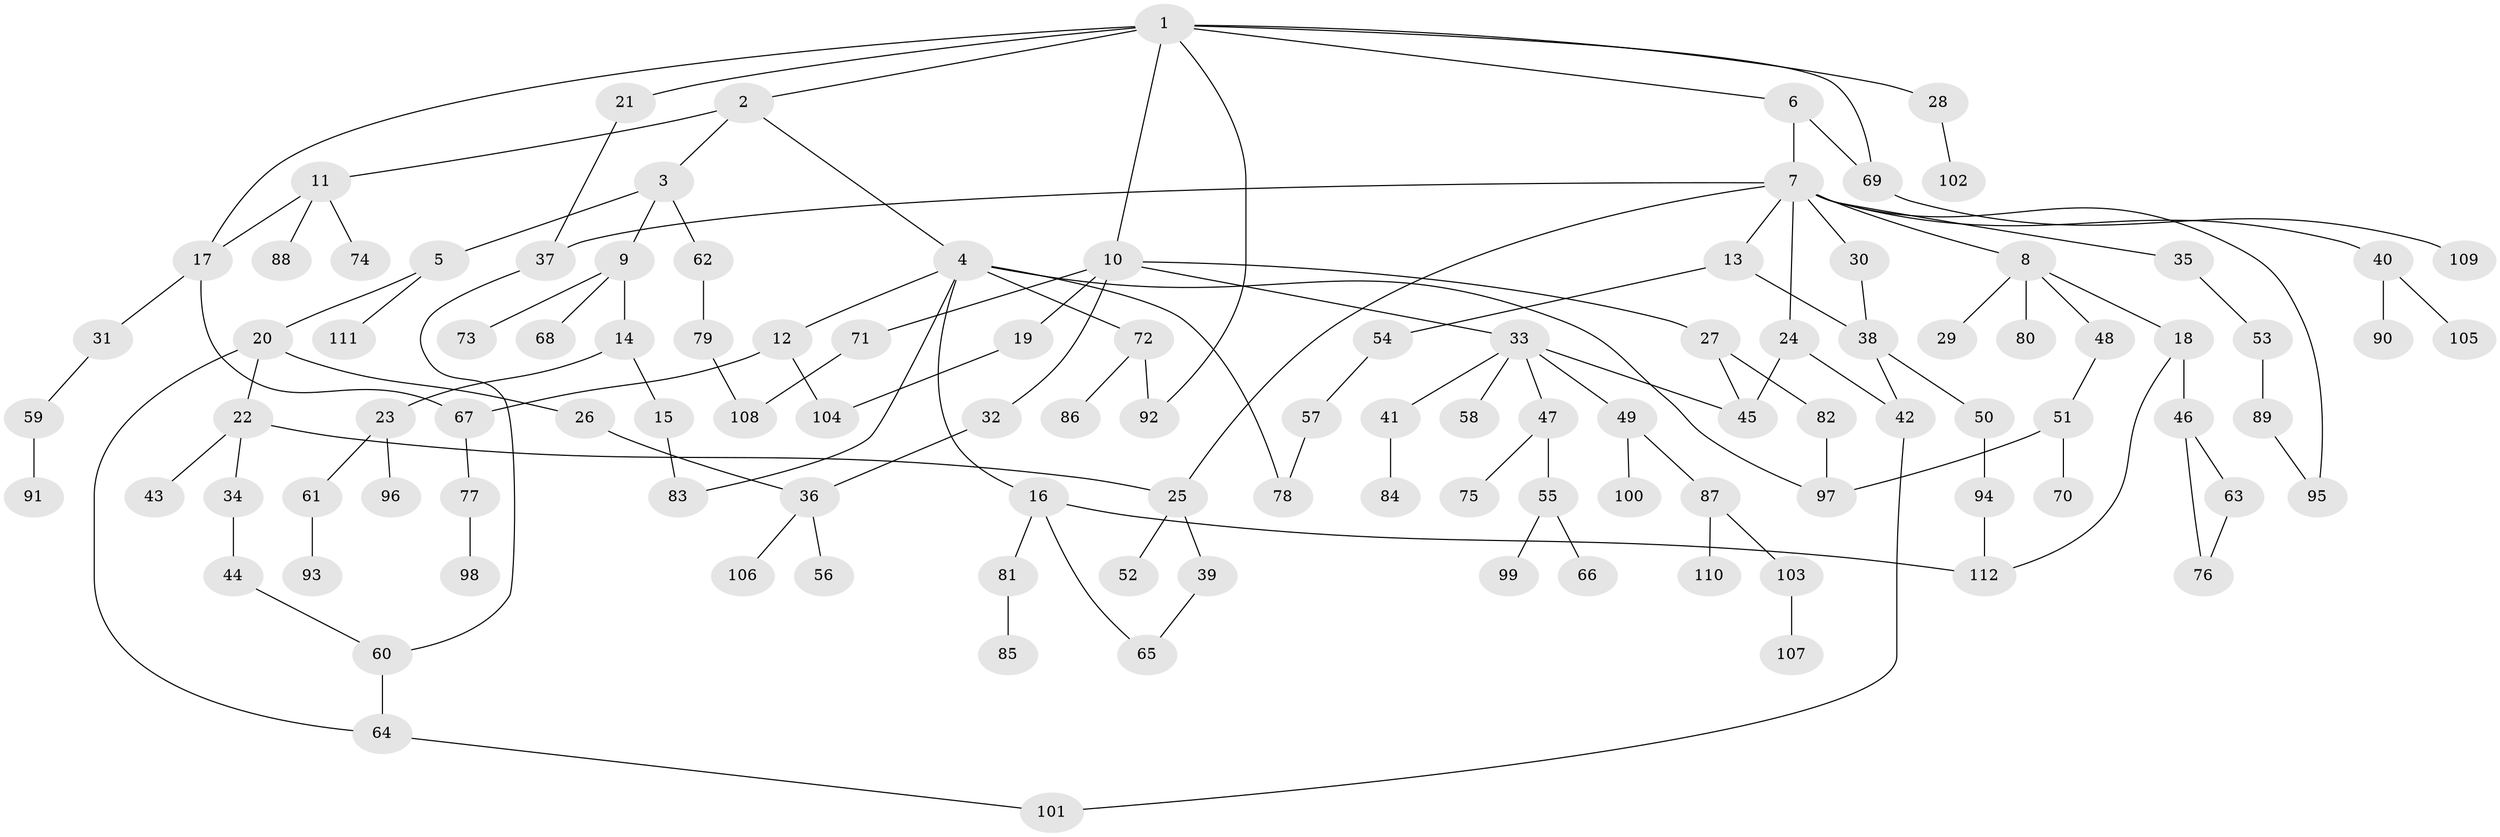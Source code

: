 // coarse degree distribution, {8: 0.012658227848101266, 4: 0.11392405063291139, 7: 0.012658227848101266, 3: 0.189873417721519, 6: 0.012658227848101266, 10: 0.012658227848101266, 2: 0.4430379746835443, 1: 0.189873417721519, 5: 0.012658227848101266}
// Generated by graph-tools (version 1.1) at 2025/36/03/04/25 23:36:03]
// undirected, 112 vertices, 136 edges
graph export_dot {
  node [color=gray90,style=filled];
  1;
  2;
  3;
  4;
  5;
  6;
  7;
  8;
  9;
  10;
  11;
  12;
  13;
  14;
  15;
  16;
  17;
  18;
  19;
  20;
  21;
  22;
  23;
  24;
  25;
  26;
  27;
  28;
  29;
  30;
  31;
  32;
  33;
  34;
  35;
  36;
  37;
  38;
  39;
  40;
  41;
  42;
  43;
  44;
  45;
  46;
  47;
  48;
  49;
  50;
  51;
  52;
  53;
  54;
  55;
  56;
  57;
  58;
  59;
  60;
  61;
  62;
  63;
  64;
  65;
  66;
  67;
  68;
  69;
  70;
  71;
  72;
  73;
  74;
  75;
  76;
  77;
  78;
  79;
  80;
  81;
  82;
  83;
  84;
  85;
  86;
  87;
  88;
  89;
  90;
  91;
  92;
  93;
  94;
  95;
  96;
  97;
  98;
  99;
  100;
  101;
  102;
  103;
  104;
  105;
  106;
  107;
  108;
  109;
  110;
  111;
  112;
  1 -- 2;
  1 -- 6;
  1 -- 10;
  1 -- 21;
  1 -- 28;
  1 -- 69;
  1 -- 92;
  1 -- 17;
  2 -- 3;
  2 -- 4;
  2 -- 11;
  3 -- 5;
  3 -- 9;
  3 -- 62;
  4 -- 12;
  4 -- 16;
  4 -- 72;
  4 -- 83;
  4 -- 97;
  4 -- 78;
  5 -- 20;
  5 -- 111;
  6 -- 7;
  6 -- 69;
  7 -- 8;
  7 -- 13;
  7 -- 24;
  7 -- 25;
  7 -- 30;
  7 -- 35;
  7 -- 37;
  7 -- 40;
  7 -- 95;
  8 -- 18;
  8 -- 29;
  8 -- 48;
  8 -- 80;
  9 -- 14;
  9 -- 68;
  9 -- 73;
  10 -- 19;
  10 -- 27;
  10 -- 32;
  10 -- 33;
  10 -- 71;
  11 -- 17;
  11 -- 74;
  11 -- 88;
  12 -- 67;
  12 -- 104;
  13 -- 38;
  13 -- 54;
  14 -- 15;
  14 -- 23;
  15 -- 83;
  16 -- 65;
  16 -- 81;
  16 -- 112;
  17 -- 31;
  17 -- 67;
  18 -- 46;
  18 -- 112;
  19 -- 104;
  20 -- 22;
  20 -- 26;
  20 -- 64;
  21 -- 37;
  22 -- 34;
  22 -- 43;
  22 -- 25;
  23 -- 61;
  23 -- 96;
  24 -- 42;
  24 -- 45;
  25 -- 39;
  25 -- 52;
  26 -- 36;
  27 -- 82;
  27 -- 45;
  28 -- 102;
  30 -- 38;
  31 -- 59;
  32 -- 36;
  33 -- 41;
  33 -- 45;
  33 -- 47;
  33 -- 49;
  33 -- 58;
  34 -- 44;
  35 -- 53;
  36 -- 56;
  36 -- 106;
  37 -- 60;
  38 -- 42;
  38 -- 50;
  39 -- 65;
  40 -- 90;
  40 -- 105;
  41 -- 84;
  42 -- 101;
  44 -- 60;
  46 -- 63;
  46 -- 76;
  47 -- 55;
  47 -- 75;
  48 -- 51;
  49 -- 87;
  49 -- 100;
  50 -- 94;
  51 -- 70;
  51 -- 97;
  53 -- 89;
  54 -- 57;
  55 -- 66;
  55 -- 99;
  57 -- 78;
  59 -- 91;
  60 -- 64;
  61 -- 93;
  62 -- 79;
  63 -- 76;
  64 -- 101;
  67 -- 77;
  69 -- 109;
  71 -- 108;
  72 -- 86;
  72 -- 92;
  77 -- 98;
  79 -- 108;
  81 -- 85;
  82 -- 97;
  87 -- 103;
  87 -- 110;
  89 -- 95;
  94 -- 112;
  103 -- 107;
}
